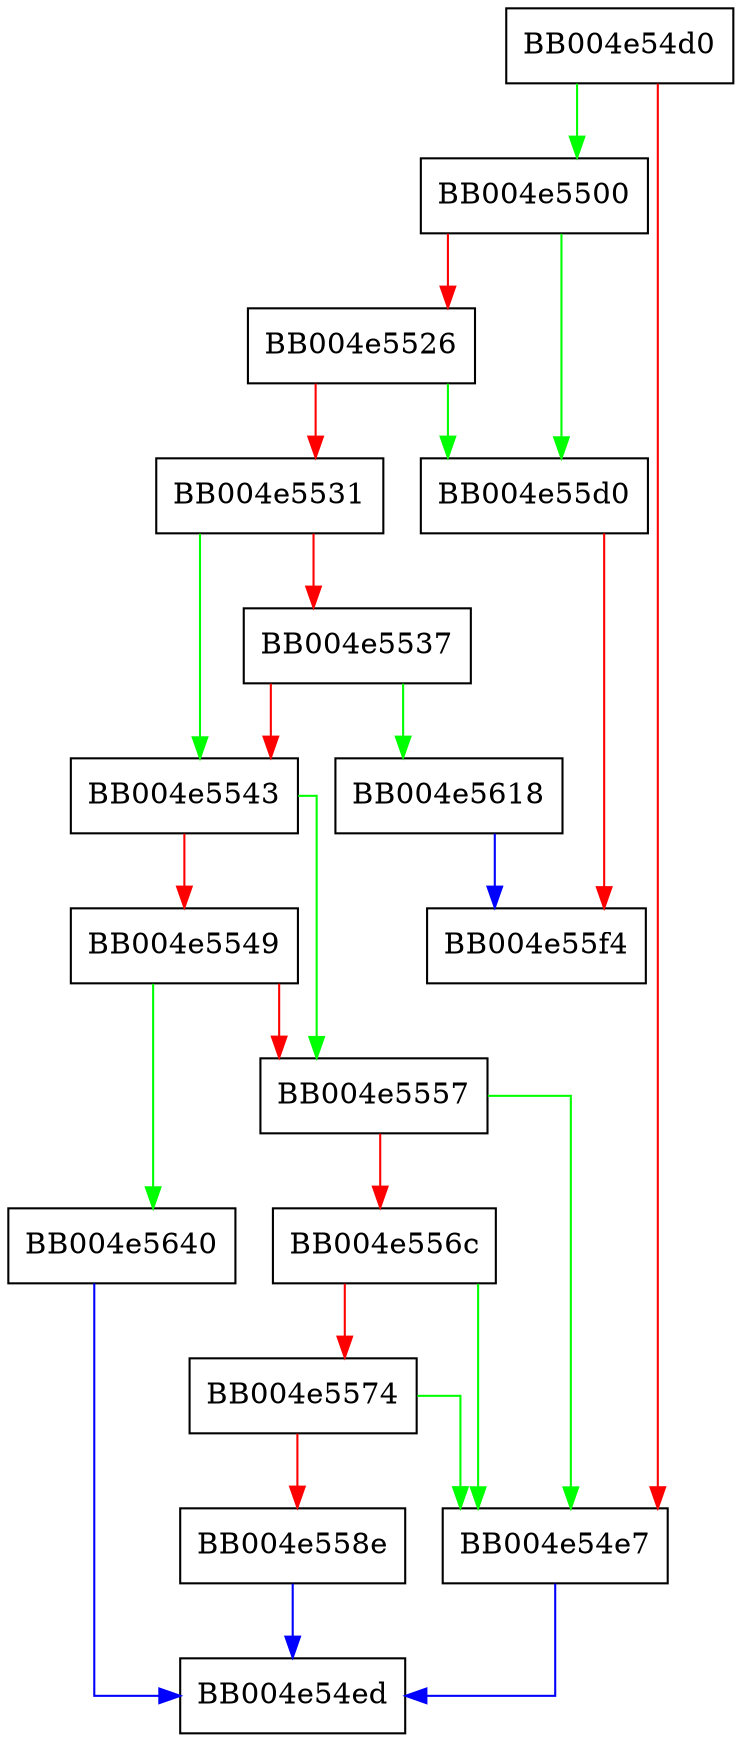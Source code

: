 digraph ssl3_check_cert_and_algorithm {
  node [shape="box"];
  graph [splines=ortho];
  BB004e54d0 -> BB004e5500 [color="green"];
  BB004e54d0 -> BB004e54e7 [color="red"];
  BB004e54e7 -> BB004e54ed [color="blue"];
  BB004e5500 -> BB004e55d0 [color="green"];
  BB004e5500 -> BB004e5526 [color="red"];
  BB004e5526 -> BB004e55d0 [color="green"];
  BB004e5526 -> BB004e5531 [color="red"];
  BB004e5531 -> BB004e5543 [color="green"];
  BB004e5531 -> BB004e5537 [color="red"];
  BB004e5537 -> BB004e5618 [color="green"];
  BB004e5537 -> BB004e5543 [color="red"];
  BB004e5543 -> BB004e5557 [color="green"];
  BB004e5543 -> BB004e5549 [color="red"];
  BB004e5549 -> BB004e5640 [color="green"];
  BB004e5549 -> BB004e5557 [color="red"];
  BB004e5557 -> BB004e54e7 [color="green"];
  BB004e5557 -> BB004e556c [color="red"];
  BB004e556c -> BB004e54e7 [color="green"];
  BB004e556c -> BB004e5574 [color="red"];
  BB004e5574 -> BB004e54e7 [color="green"];
  BB004e5574 -> BB004e558e [color="red"];
  BB004e558e -> BB004e54ed [color="blue"];
  BB004e55d0 -> BB004e55f4 [color="red"];
  BB004e5618 -> BB004e55f4 [color="blue"];
  BB004e5640 -> BB004e54ed [color="blue"];
}